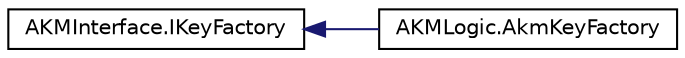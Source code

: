 digraph "Graphical Class Hierarchy"
{
 // LATEX_PDF_SIZE
  edge [fontname="Helvetica",fontsize="10",labelfontname="Helvetica",labelfontsize="10"];
  node [fontname="Helvetica",fontsize="10",shape=record];
  rankdir="LR";
  Node0 [label="AKMInterface.IKeyFactory",height=0.2,width=0.4,color="black", fillcolor="white", style="filled",URL="$interface_a_k_m_interface_1_1_i_key_factory.html",tooltip=" "];
  Node0 -> Node1 [dir="back",color="midnightblue",fontsize="10",style="solid",fontname="Helvetica"];
  Node1 [label="AKMLogic.AkmKeyFactory",height=0.2,width=0.4,color="black", fillcolor="white", style="filled",URL="$class_a_k_m_logic_1_1_akm_key_factory.html",tooltip=" "];
}
